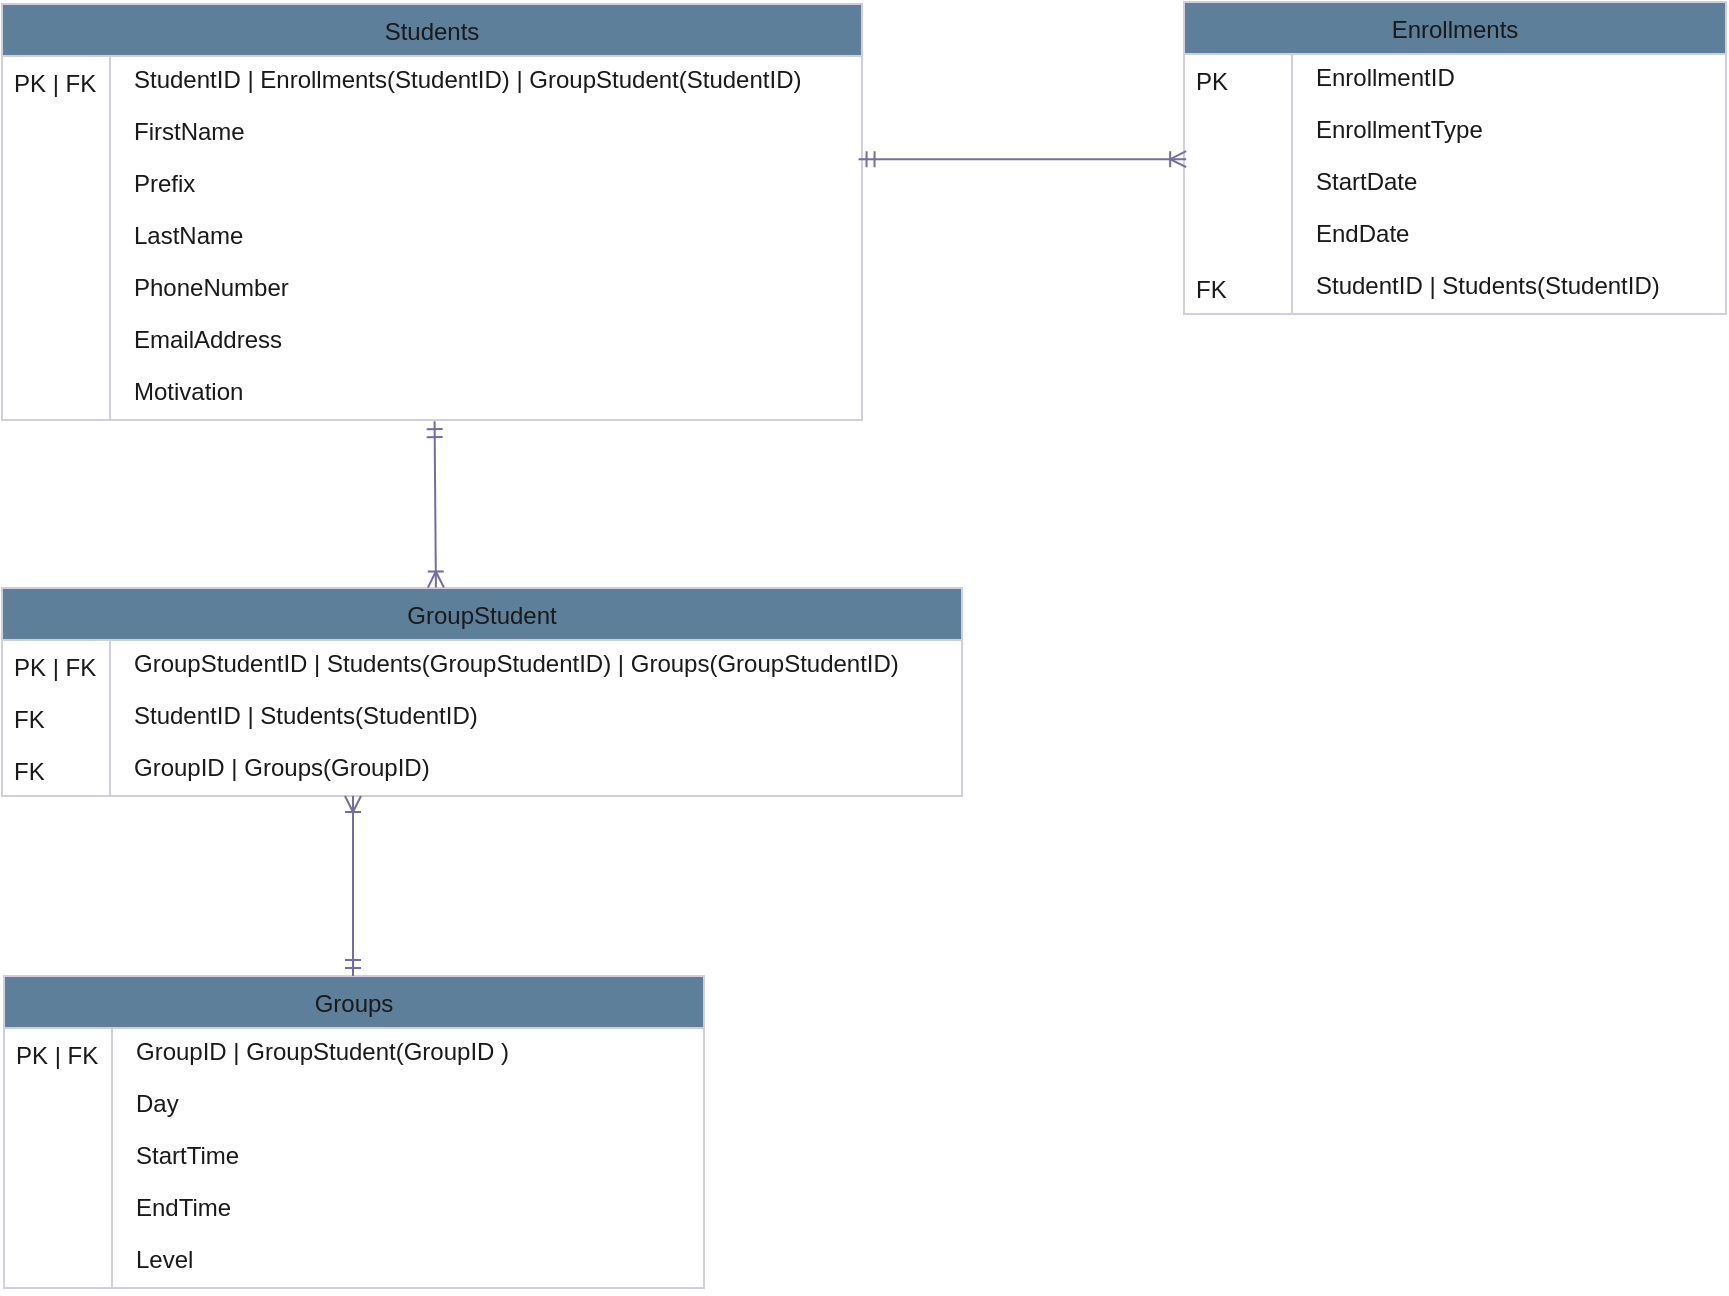 <mxfile version="23.0.2" type="device">
  <diagram name="Page-1" id="3tCmeHGa7XoWtMo1TLxY">
    <mxGraphModel dx="1290" dy="621" grid="1" gridSize="10" guides="1" tooltips="1" connect="1" arrows="1" fold="1" page="1" pageScale="1" pageWidth="1654" pageHeight="2336" math="0" shadow="0">
      <root>
        <mxCell id="0" />
        <mxCell id="1" parent="0" />
        <mxCell id="J7hr1rOTSXfsghfXcAeC-209" value="Students" style="swimlane;fontStyle=0;childLayout=stackLayout;horizontal=1;startSize=26;fillColor=#5D7F99;horizontalStack=0;resizeParent=1;resizeLast=0;collapsible=1;marginBottom=0;swimlaneFillColor=default;align=center;labelBackgroundColor=none;strokeColor=#D0CEE2;fontColor=#1A1A1A;" vertex="1" parent="1">
          <mxGeometry x="40" y="40" width="430" height="208" as="geometry" />
        </mxCell>
        <mxCell id="J7hr1rOTSXfsghfXcAeC-210" value="StudentID | Enrollments(StudentID) | GroupStudent(StudentID)" style="shape=partialRectangle;top=0;left=0;right=0;bottom=0;align=left;verticalAlign=top;spacingTop=-2;fillColor=none;spacingLeft=64;spacingRight=4;overflow=hidden;rotatable=0;points=[[0,0.5],[1,0.5]];portConstraint=eastwest;dropTarget=0;labelBackgroundColor=none;strokeColor=#D0CEE2;fontColor=#1A1A1A;" vertex="1" parent="J7hr1rOTSXfsghfXcAeC-209">
          <mxGeometry y="26" width="430" height="26" as="geometry" />
        </mxCell>
        <mxCell id="J7hr1rOTSXfsghfXcAeC-211" value="PK | FK" style="shape=partialRectangle;top=0;left=0;bottom=0;fillColor=none;align=left;verticalAlign=middle;spacingLeft=4;spacingRight=4;overflow=hidden;rotatable=180;points=[];portConstraint=eastwest;part=1;labelBackgroundColor=none;strokeColor=#D0CEE2;fontColor=#1A1A1A;" vertex="1" connectable="0" parent="J7hr1rOTSXfsghfXcAeC-210">
          <mxGeometry width="54" height="26" as="geometry" />
        </mxCell>
        <mxCell id="J7hr1rOTSXfsghfXcAeC-212" value="FirstName" style="shape=partialRectangle;top=0;left=0;right=0;bottom=0;align=left;verticalAlign=top;spacingTop=-2;fillColor=none;spacingLeft=64;spacingRight=4;overflow=hidden;rotatable=0;points=[[0,0.5],[1,0.5]];portConstraint=eastwest;dropTarget=0;labelBackgroundColor=none;strokeColor=#D0CEE2;fontColor=#1A1A1A;" vertex="1" parent="J7hr1rOTSXfsghfXcAeC-209">
          <mxGeometry y="52" width="430" height="26" as="geometry" />
        </mxCell>
        <mxCell id="J7hr1rOTSXfsghfXcAeC-213" value="" style="shape=partialRectangle;top=0;left=0;bottom=0;fillColor=none;align=left;verticalAlign=middle;spacingLeft=4;spacingRight=4;overflow=hidden;rotatable=180;points=[];portConstraint=eastwest;part=1;labelBackgroundColor=none;strokeColor=#D0CEE2;fontColor=#1A1A1A;" vertex="1" connectable="0" parent="J7hr1rOTSXfsghfXcAeC-212">
          <mxGeometry width="54" height="26" as="geometry" />
        </mxCell>
        <mxCell id="J7hr1rOTSXfsghfXcAeC-214" value="Prefix" style="shape=partialRectangle;top=0;left=0;right=0;bottom=0;align=left;verticalAlign=top;spacingTop=-2;fillColor=none;spacingLeft=64;spacingRight=4;overflow=hidden;rotatable=0;points=[[0,0.5],[1,0.5]];portConstraint=eastwest;dropTarget=0;labelBackgroundColor=none;strokeColor=#D0CEE2;fontColor=#1A1A1A;" vertex="1" parent="J7hr1rOTSXfsghfXcAeC-209">
          <mxGeometry y="78" width="430" height="26" as="geometry" />
        </mxCell>
        <mxCell id="J7hr1rOTSXfsghfXcAeC-215" value="" style="shape=partialRectangle;top=0;left=0;bottom=0;fillColor=none;align=left;verticalAlign=middle;spacingLeft=4;spacingRight=4;overflow=hidden;rotatable=180;points=[];portConstraint=eastwest;part=1;labelBackgroundColor=none;strokeColor=#D0CEE2;fontColor=#1A1A1A;" vertex="1" connectable="0" parent="J7hr1rOTSXfsghfXcAeC-214">
          <mxGeometry width="54" height="26" as="geometry" />
        </mxCell>
        <mxCell id="J7hr1rOTSXfsghfXcAeC-216" value="LastName" style="shape=partialRectangle;top=0;left=0;right=0;bottom=0;align=left;verticalAlign=top;spacingTop=-2;fillColor=none;spacingLeft=64;spacingRight=4;overflow=hidden;rotatable=0;points=[[0,0.5],[1,0.5]];portConstraint=eastwest;dropTarget=0;labelBackgroundColor=none;strokeColor=#D0CEE2;fontColor=#1A1A1A;" vertex="1" parent="J7hr1rOTSXfsghfXcAeC-209">
          <mxGeometry y="104" width="430" height="26" as="geometry" />
        </mxCell>
        <mxCell id="J7hr1rOTSXfsghfXcAeC-217" value="" style="shape=partialRectangle;top=0;left=0;bottom=0;fillColor=none;align=left;verticalAlign=middle;spacingLeft=4;spacingRight=4;overflow=hidden;rotatable=180;points=[];portConstraint=eastwest;part=1;labelBackgroundColor=none;strokeColor=#D0CEE2;fontColor=#1A1A1A;" vertex="1" connectable="0" parent="J7hr1rOTSXfsghfXcAeC-216">
          <mxGeometry width="54" height="26" as="geometry" />
        </mxCell>
        <mxCell id="J7hr1rOTSXfsghfXcAeC-218" value="PhoneNumber" style="shape=partialRectangle;top=0;left=0;right=0;bottom=0;align=left;verticalAlign=top;spacingTop=-2;fillColor=none;spacingLeft=64;spacingRight=4;overflow=hidden;rotatable=0;points=[[0,0.5],[1,0.5]];portConstraint=eastwest;dropTarget=0;labelBackgroundColor=none;strokeColor=#D0CEE2;fontColor=#1A1A1A;" vertex="1" parent="J7hr1rOTSXfsghfXcAeC-209">
          <mxGeometry y="130" width="430" height="26" as="geometry" />
        </mxCell>
        <mxCell id="J7hr1rOTSXfsghfXcAeC-219" value="" style="shape=partialRectangle;top=0;left=0;bottom=0;fillColor=none;align=left;verticalAlign=middle;spacingLeft=4;spacingRight=4;overflow=hidden;rotatable=180;points=[];portConstraint=eastwest;part=1;labelBackgroundColor=none;strokeColor=#D0CEE2;fontColor=#1A1A1A;" vertex="1" connectable="0" parent="J7hr1rOTSXfsghfXcAeC-218">
          <mxGeometry width="54" height="26" as="geometry" />
        </mxCell>
        <mxCell id="J7hr1rOTSXfsghfXcAeC-220" value="EmailAddress" style="shape=partialRectangle;top=0;left=0;right=0;bottom=0;align=left;verticalAlign=top;spacingTop=-2;fillColor=none;spacingLeft=64;spacingRight=4;overflow=hidden;rotatable=0;points=[[0,0.5],[1,0.5]];portConstraint=eastwest;dropTarget=0;labelBackgroundColor=none;strokeColor=#D0CEE2;fontColor=#1A1A1A;" vertex="1" parent="J7hr1rOTSXfsghfXcAeC-209">
          <mxGeometry y="156" width="430" height="26" as="geometry" />
        </mxCell>
        <mxCell id="J7hr1rOTSXfsghfXcAeC-221" value="" style="shape=partialRectangle;top=0;left=0;bottom=0;fillColor=none;align=left;verticalAlign=middle;spacingLeft=4;spacingRight=4;overflow=hidden;rotatable=180;points=[];portConstraint=eastwest;part=1;labelBackgroundColor=none;strokeColor=#D0CEE2;fontColor=#1A1A1A;" vertex="1" connectable="0" parent="J7hr1rOTSXfsghfXcAeC-220">
          <mxGeometry width="54" height="26" as="geometry" />
        </mxCell>
        <mxCell id="J7hr1rOTSXfsghfXcAeC-314" value="Motivation" style="shape=partialRectangle;top=0;left=0;right=0;bottom=0;align=left;verticalAlign=top;spacingTop=-2;fillColor=none;spacingLeft=64;spacingRight=4;overflow=hidden;rotatable=0;points=[[0,0.5],[1,0.5]];portConstraint=eastwest;dropTarget=0;labelBackgroundColor=none;strokeColor=#D0CEE2;fontColor=#1A1A1A;" vertex="1" parent="J7hr1rOTSXfsghfXcAeC-209">
          <mxGeometry y="182" width="430" height="26" as="geometry" />
        </mxCell>
        <mxCell id="J7hr1rOTSXfsghfXcAeC-315" value="" style="shape=partialRectangle;top=0;left=0;bottom=0;fillColor=none;align=left;verticalAlign=middle;spacingLeft=4;spacingRight=4;overflow=hidden;rotatable=180;points=[];portConstraint=eastwest;part=1;labelBackgroundColor=none;strokeColor=#D0CEE2;fontColor=#1A1A1A;" vertex="1" connectable="0" parent="J7hr1rOTSXfsghfXcAeC-314">
          <mxGeometry width="54" height="26" as="geometry" />
        </mxCell>
        <mxCell id="J7hr1rOTSXfsghfXcAeC-226" value="Enrollments" style="swimlane;fontStyle=0;childLayout=stackLayout;horizontal=1;startSize=26;fillColor=#5D7F99;horizontalStack=0;resizeParent=1;resizeLast=0;collapsible=1;marginBottom=0;swimlaneFillColor=default;align=center;labelBackgroundColor=none;strokeColor=#D0CEE2;fontColor=#1A1A1A;" vertex="1" parent="1">
          <mxGeometry x="631" y="39" width="271" height="156" as="geometry" />
        </mxCell>
        <mxCell id="J7hr1rOTSXfsghfXcAeC-227" value="EnrollmentID" style="shape=partialRectangle;top=0;left=0;right=0;bottom=0;align=left;verticalAlign=top;spacingTop=-2;fillColor=none;spacingLeft=64;spacingRight=4;overflow=hidden;rotatable=0;points=[[0,0.5],[1,0.5]];portConstraint=eastwest;dropTarget=0;labelBackgroundColor=none;strokeColor=#D0CEE2;fontColor=#1A1A1A;" vertex="1" parent="J7hr1rOTSXfsghfXcAeC-226">
          <mxGeometry y="26" width="271" height="26" as="geometry" />
        </mxCell>
        <mxCell id="J7hr1rOTSXfsghfXcAeC-228" value="PK" style="shape=partialRectangle;top=0;left=0;bottom=0;fillColor=none;align=left;verticalAlign=middle;spacingLeft=4;spacingRight=4;overflow=hidden;rotatable=180;points=[];portConstraint=eastwest;part=1;labelBackgroundColor=none;strokeColor=#D0CEE2;fontColor=#1A1A1A;" vertex="1" connectable="0" parent="J7hr1rOTSXfsghfXcAeC-227">
          <mxGeometry width="54" height="26" as="geometry" />
        </mxCell>
        <mxCell id="J7hr1rOTSXfsghfXcAeC-229" value="EnrollmentType" style="shape=partialRectangle;top=0;left=0;right=0;bottom=0;align=left;verticalAlign=top;spacingTop=-2;fillColor=none;spacingLeft=64;spacingRight=4;overflow=hidden;rotatable=0;points=[[0,0.5],[1,0.5]];portConstraint=eastwest;dropTarget=0;labelBackgroundColor=none;strokeColor=#D0CEE2;fontColor=#1A1A1A;" vertex="1" parent="J7hr1rOTSXfsghfXcAeC-226">
          <mxGeometry y="52" width="271" height="26" as="geometry" />
        </mxCell>
        <mxCell id="J7hr1rOTSXfsghfXcAeC-230" value="" style="shape=partialRectangle;top=0;left=0;bottom=0;fillColor=none;align=left;verticalAlign=middle;spacingLeft=4;spacingRight=4;overflow=hidden;rotatable=180;points=[];portConstraint=eastwest;part=1;labelBackgroundColor=none;strokeColor=#D0CEE2;fontColor=#1A1A1A;" vertex="1" connectable="0" parent="J7hr1rOTSXfsghfXcAeC-229">
          <mxGeometry width="54" height="26" as="geometry" />
        </mxCell>
        <mxCell id="J7hr1rOTSXfsghfXcAeC-231" value="StartDate" style="shape=partialRectangle;top=0;left=0;right=0;bottom=0;align=left;verticalAlign=top;spacingTop=-2;fillColor=none;spacingLeft=64;spacingRight=4;overflow=hidden;rotatable=0;points=[[0,0.5],[1,0.5]];portConstraint=eastwest;dropTarget=0;labelBackgroundColor=none;strokeColor=#D0CEE2;fontColor=#1A1A1A;" vertex="1" parent="J7hr1rOTSXfsghfXcAeC-226">
          <mxGeometry y="78" width="271" height="26" as="geometry" />
        </mxCell>
        <mxCell id="J7hr1rOTSXfsghfXcAeC-232" value="" style="shape=partialRectangle;top=0;left=0;bottom=0;fillColor=none;align=left;verticalAlign=middle;spacingLeft=4;spacingRight=4;overflow=hidden;rotatable=180;points=[];portConstraint=eastwest;part=1;labelBackgroundColor=none;strokeColor=#D0CEE2;fontColor=#1A1A1A;" vertex="1" connectable="0" parent="J7hr1rOTSXfsghfXcAeC-231">
          <mxGeometry width="54" height="26" as="geometry" />
        </mxCell>
        <mxCell id="J7hr1rOTSXfsghfXcAeC-233" value="EndDate" style="shape=partialRectangle;top=0;left=0;right=0;bottom=0;align=left;verticalAlign=top;spacingTop=-2;fillColor=none;spacingLeft=64;spacingRight=4;overflow=hidden;rotatable=0;points=[[0,0.5],[1,0.5]];portConstraint=eastwest;dropTarget=0;labelBackgroundColor=none;strokeColor=#D0CEE2;fontColor=#1A1A1A;" vertex="1" parent="J7hr1rOTSXfsghfXcAeC-226">
          <mxGeometry y="104" width="271" height="26" as="geometry" />
        </mxCell>
        <mxCell id="J7hr1rOTSXfsghfXcAeC-234" value="" style="shape=partialRectangle;top=0;left=0;bottom=0;fillColor=none;align=left;verticalAlign=middle;spacingLeft=4;spacingRight=4;overflow=hidden;rotatable=180;points=[];portConstraint=eastwest;part=1;labelBackgroundColor=none;strokeColor=#D0CEE2;fontColor=#1A1A1A;" vertex="1" connectable="0" parent="J7hr1rOTSXfsghfXcAeC-233">
          <mxGeometry width="54" height="26" as="geometry" />
        </mxCell>
        <mxCell id="J7hr1rOTSXfsghfXcAeC-235" value="StudentID | Students(StudentID)" style="shape=partialRectangle;top=0;left=0;right=0;bottom=0;align=left;verticalAlign=top;spacingTop=-2;fillColor=none;spacingLeft=64;spacingRight=4;overflow=hidden;rotatable=0;points=[[0,0.5],[1,0.5]];portConstraint=eastwest;dropTarget=0;labelBackgroundColor=none;strokeColor=#D0CEE2;fontColor=#1A1A1A;" vertex="1" parent="J7hr1rOTSXfsghfXcAeC-226">
          <mxGeometry y="130" width="271" height="26" as="geometry" />
        </mxCell>
        <mxCell id="J7hr1rOTSXfsghfXcAeC-236" value="FK" style="shape=partialRectangle;top=0;left=0;bottom=0;fillColor=none;align=left;verticalAlign=middle;spacingLeft=4;spacingRight=4;overflow=hidden;rotatable=180;points=[];portConstraint=eastwest;part=1;labelBackgroundColor=none;strokeColor=#D0CEE2;fontColor=#1A1A1A;" vertex="1" connectable="0" parent="J7hr1rOTSXfsghfXcAeC-235">
          <mxGeometry width="54" height="26" as="geometry" />
        </mxCell>
        <mxCell id="J7hr1rOTSXfsghfXcAeC-237" value="Groups" style="swimlane;fontStyle=0;childLayout=stackLayout;horizontal=1;startSize=26;fillColor=#5D7F99;horizontalStack=0;resizeParent=1;resizeLast=0;collapsible=1;marginBottom=0;swimlaneFillColor=default;align=center;labelBackgroundColor=none;strokeColor=#D0CEE2;fontColor=#1A1A1A;" vertex="1" parent="1">
          <mxGeometry x="41" y="526" width="350" height="156" as="geometry" />
        </mxCell>
        <mxCell id="J7hr1rOTSXfsghfXcAeC-238" value="GroupID | GroupStudent(GroupID )" style="shape=partialRectangle;top=0;left=0;right=0;bottom=0;align=left;verticalAlign=top;spacingTop=-2;fillColor=none;spacingLeft=64;spacingRight=4;overflow=hidden;rotatable=0;points=[[0,0.5],[1,0.5]];portConstraint=eastwest;dropTarget=0;labelBackgroundColor=none;strokeColor=#D0CEE2;fontColor=#1A1A1A;" vertex="1" parent="J7hr1rOTSXfsghfXcAeC-237">
          <mxGeometry y="26" width="350" height="26" as="geometry" />
        </mxCell>
        <mxCell id="J7hr1rOTSXfsghfXcAeC-239" value="PK | FK" style="shape=partialRectangle;top=0;left=0;bottom=0;fillColor=none;align=left;verticalAlign=middle;spacingLeft=4;spacingRight=4;overflow=hidden;rotatable=180;points=[];portConstraint=eastwest;part=1;labelBackgroundColor=none;strokeColor=#D0CEE2;fontColor=#1A1A1A;" vertex="1" connectable="0" parent="J7hr1rOTSXfsghfXcAeC-238">
          <mxGeometry width="54" height="26" as="geometry" />
        </mxCell>
        <mxCell id="J7hr1rOTSXfsghfXcAeC-240" value="Day" style="shape=partialRectangle;top=0;left=0;right=0;bottom=0;align=left;verticalAlign=top;spacingTop=-2;fillColor=none;spacingLeft=64;spacingRight=4;overflow=hidden;rotatable=0;points=[[0,0.5],[1,0.5]];portConstraint=eastwest;dropTarget=0;labelBackgroundColor=none;strokeColor=#D0CEE2;fontColor=#1A1A1A;" vertex="1" parent="J7hr1rOTSXfsghfXcAeC-237">
          <mxGeometry y="52" width="350" height="26" as="geometry" />
        </mxCell>
        <mxCell id="J7hr1rOTSXfsghfXcAeC-241" value="" style="shape=partialRectangle;top=0;left=0;bottom=0;fillColor=none;align=left;verticalAlign=middle;spacingLeft=4;spacingRight=4;overflow=hidden;rotatable=180;points=[];portConstraint=eastwest;part=1;labelBackgroundColor=none;strokeColor=#D0CEE2;fontColor=#1A1A1A;" vertex="1" connectable="0" parent="J7hr1rOTSXfsghfXcAeC-240">
          <mxGeometry width="54" height="26" as="geometry" />
        </mxCell>
        <mxCell id="J7hr1rOTSXfsghfXcAeC-242" value="StartTime" style="shape=partialRectangle;top=0;left=0;right=0;bottom=0;align=left;verticalAlign=top;spacingTop=-2;fillColor=none;spacingLeft=64;spacingRight=4;overflow=hidden;rotatable=0;points=[[0,0.5],[1,0.5]];portConstraint=eastwest;dropTarget=0;labelBackgroundColor=none;strokeColor=#D0CEE2;fontColor=#1A1A1A;" vertex="1" parent="J7hr1rOTSXfsghfXcAeC-237">
          <mxGeometry y="78" width="350" height="26" as="geometry" />
        </mxCell>
        <mxCell id="J7hr1rOTSXfsghfXcAeC-243" value="" style="shape=partialRectangle;top=0;left=0;bottom=0;fillColor=none;align=left;verticalAlign=middle;spacingLeft=4;spacingRight=4;overflow=hidden;rotatable=180;points=[];portConstraint=eastwest;part=1;labelBackgroundColor=none;strokeColor=#D0CEE2;fontColor=#1A1A1A;" vertex="1" connectable="0" parent="J7hr1rOTSXfsghfXcAeC-242">
          <mxGeometry width="54" height="26" as="geometry" />
        </mxCell>
        <mxCell id="J7hr1rOTSXfsghfXcAeC-318" value="EndTime" style="shape=partialRectangle;top=0;left=0;right=0;bottom=0;align=left;verticalAlign=top;spacingTop=-2;fillColor=none;spacingLeft=64;spacingRight=4;overflow=hidden;rotatable=0;points=[[0,0.5],[1,0.5]];portConstraint=eastwest;dropTarget=0;labelBackgroundColor=none;strokeColor=#D0CEE2;fontColor=#1A1A1A;" vertex="1" parent="J7hr1rOTSXfsghfXcAeC-237">
          <mxGeometry y="104" width="350" height="26" as="geometry" />
        </mxCell>
        <mxCell id="J7hr1rOTSXfsghfXcAeC-319" value="" style="shape=partialRectangle;top=0;left=0;bottom=0;fillColor=none;align=left;verticalAlign=middle;spacingLeft=4;spacingRight=4;overflow=hidden;rotatable=180;points=[];portConstraint=eastwest;part=1;labelBackgroundColor=none;strokeColor=#D0CEE2;fontColor=#1A1A1A;" vertex="1" connectable="0" parent="J7hr1rOTSXfsghfXcAeC-318">
          <mxGeometry width="54" height="26" as="geometry" />
        </mxCell>
        <mxCell id="J7hr1rOTSXfsghfXcAeC-322" value="Level" style="shape=partialRectangle;top=0;left=0;right=0;bottom=0;align=left;verticalAlign=top;spacingTop=-2;fillColor=none;spacingLeft=64;spacingRight=4;overflow=hidden;rotatable=0;points=[[0,0.5],[1,0.5]];portConstraint=eastwest;dropTarget=0;labelBackgroundColor=none;strokeColor=#D0CEE2;fontColor=#1A1A1A;" vertex="1" parent="J7hr1rOTSXfsghfXcAeC-237">
          <mxGeometry y="130" width="350" height="26" as="geometry" />
        </mxCell>
        <mxCell id="J7hr1rOTSXfsghfXcAeC-323" value="" style="shape=partialRectangle;top=0;left=0;bottom=0;fillColor=none;align=left;verticalAlign=middle;spacingLeft=4;spacingRight=4;overflow=hidden;rotatable=180;points=[];portConstraint=eastwest;part=1;labelBackgroundColor=none;strokeColor=#D0CEE2;fontColor=#1A1A1A;" vertex="1" connectable="0" parent="J7hr1rOTSXfsghfXcAeC-322">
          <mxGeometry width="54" height="26" as="geometry" />
        </mxCell>
        <mxCell id="J7hr1rOTSXfsghfXcAeC-290" value="" style="fontSize=12;html=1;endArrow=ERoneToMany;startArrow=ERmandOne;rounded=0;strokeColor=#736CA8;fontColor=#1A1A1A;exitX=0.996;exitY=-0.015;exitDx=0;exitDy=0;entryX=0.004;entryY=0.023;entryDx=0;entryDy=0;entryPerimeter=0;exitPerimeter=0;" edge="1" parent="1" source="J7hr1rOTSXfsghfXcAeC-214" target="J7hr1rOTSXfsghfXcAeC-231">
          <mxGeometry width="100" height="100" relative="1" as="geometry">
            <mxPoint x="610" y="410" as="sourcePoint" />
            <mxPoint x="710" y="310" as="targetPoint" />
          </mxGeometry>
        </mxCell>
        <mxCell id="J7hr1rOTSXfsghfXcAeC-293" value="GroupStudent" style="swimlane;fontStyle=0;childLayout=stackLayout;horizontal=1;startSize=26;fillColor=#5D7F99;horizontalStack=0;resizeParent=1;resizeLast=0;collapsible=1;marginBottom=0;swimlaneFillColor=default;align=center;labelBackgroundColor=none;strokeColor=#D0CEE2;fontColor=#1A1A1A;" vertex="1" parent="1">
          <mxGeometry x="40" y="332" width="480" height="104" as="geometry" />
        </mxCell>
        <mxCell id="J7hr1rOTSXfsghfXcAeC-294" value="GroupStudentID | Students(GroupStudentID) | Groups(GroupStudentID)" style="shape=partialRectangle;top=0;left=0;right=0;bottom=0;align=left;verticalAlign=top;spacingTop=-2;fillColor=none;spacingLeft=64;spacingRight=4;overflow=hidden;rotatable=0;points=[[0,0.5],[1,0.5]];portConstraint=eastwest;dropTarget=0;labelBackgroundColor=none;strokeColor=#D0CEE2;fontColor=#1A1A1A;" vertex="1" parent="J7hr1rOTSXfsghfXcAeC-293">
          <mxGeometry y="26" width="480" height="26" as="geometry" />
        </mxCell>
        <mxCell id="J7hr1rOTSXfsghfXcAeC-295" value="PK | FK" style="shape=partialRectangle;top=0;left=0;bottom=0;fillColor=none;align=left;verticalAlign=middle;spacingLeft=4;spacingRight=4;overflow=hidden;rotatable=180;points=[];portConstraint=eastwest;part=1;labelBackgroundColor=none;strokeColor=#D0CEE2;fontColor=#1A1A1A;" vertex="1" connectable="0" parent="J7hr1rOTSXfsghfXcAeC-294">
          <mxGeometry width="54" height="26" as="geometry" />
        </mxCell>
        <mxCell id="J7hr1rOTSXfsghfXcAeC-296" value="StudentID | Students(StudentID)" style="shape=partialRectangle;top=0;left=0;right=0;bottom=0;align=left;verticalAlign=top;spacingTop=-2;fillColor=none;spacingLeft=64;spacingRight=4;overflow=hidden;rotatable=0;points=[[0,0.5],[1,0.5]];portConstraint=eastwest;dropTarget=0;labelBackgroundColor=none;strokeColor=#D0CEE2;fontColor=#1A1A1A;" vertex="1" parent="J7hr1rOTSXfsghfXcAeC-293">
          <mxGeometry y="52" width="480" height="26" as="geometry" />
        </mxCell>
        <mxCell id="J7hr1rOTSXfsghfXcAeC-297" value="FK" style="shape=partialRectangle;top=0;left=0;bottom=0;fillColor=none;align=left;verticalAlign=middle;spacingLeft=4;spacingRight=4;overflow=hidden;rotatable=180;points=[];portConstraint=eastwest;part=1;labelBackgroundColor=none;strokeColor=#D0CEE2;fontColor=#1A1A1A;" vertex="1" connectable="0" parent="J7hr1rOTSXfsghfXcAeC-296">
          <mxGeometry width="54" height="26" as="geometry" />
        </mxCell>
        <mxCell id="J7hr1rOTSXfsghfXcAeC-312" value="GroupID | Groups(GroupID)" style="shape=partialRectangle;top=0;left=0;right=0;bottom=0;align=left;verticalAlign=top;spacingTop=-2;fillColor=none;spacingLeft=64;spacingRight=4;overflow=hidden;rotatable=0;points=[[0,0.5],[1,0.5]];portConstraint=eastwest;dropTarget=0;labelBackgroundColor=none;strokeColor=#D0CEE2;fontColor=#1A1A1A;" vertex="1" parent="J7hr1rOTSXfsghfXcAeC-293">
          <mxGeometry y="78" width="480" height="26" as="geometry" />
        </mxCell>
        <mxCell id="J7hr1rOTSXfsghfXcAeC-313" value="FK" style="shape=partialRectangle;top=0;left=0;bottom=0;fillColor=none;align=left;verticalAlign=middle;spacingLeft=4;spacingRight=4;overflow=hidden;rotatable=180;points=[];portConstraint=eastwest;part=1;labelBackgroundColor=none;strokeColor=#D0CEE2;fontColor=#1A1A1A;" vertex="1" connectable="0" parent="J7hr1rOTSXfsghfXcAeC-312">
          <mxGeometry width="54" height="26" as="geometry" />
        </mxCell>
        <mxCell id="J7hr1rOTSXfsghfXcAeC-305" style="edgeStyle=orthogonalEdgeStyle;rounded=0;orthogonalLoop=1;jettySize=auto;html=1;exitX=1;exitY=0.5;exitDx=0;exitDy=0;strokeColor=#736CA8;fontColor=#1A1A1A;" edge="1" parent="J7hr1rOTSXfsghfXcAeC-293">
          <mxGeometry relative="1" as="geometry">
            <mxPoint x="480" y="91" as="sourcePoint" />
            <mxPoint x="480" y="91" as="targetPoint" />
          </mxGeometry>
        </mxCell>
        <mxCell id="J7hr1rOTSXfsghfXcAeC-320" value="" style="fontSize=12;html=1;endArrow=ERoneToMany;startArrow=ERmandOne;rounded=0;strokeColor=#736CA8;fontColor=#1A1A1A;exitX=0.503;exitY=1.215;exitDx=0;exitDy=0;entryX=0.452;entryY=-0.031;entryDx=0;entryDy=0;entryPerimeter=0;exitPerimeter=0;" edge="1" parent="1">
          <mxGeometry width="100" height="100" relative="1" as="geometry">
            <mxPoint x="256.29" y="248.59" as="sourcePoint" />
            <mxPoint x="256.96" y="331.776" as="targetPoint" />
          </mxGeometry>
        </mxCell>
        <mxCell id="J7hr1rOTSXfsghfXcAeC-321" value="" style="fontSize=12;html=1;endArrow=ERoneToMany;startArrow=ERmandOne;rounded=0;strokeColor=#736CA8;fontColor=#1A1A1A;entryX=0.452;entryY=-0.031;entryDx=0;entryDy=0;entryPerimeter=0;" edge="1" parent="1">
          <mxGeometry width="100" height="100" relative="1" as="geometry">
            <mxPoint x="215.5" y="526" as="sourcePoint" />
            <mxPoint x="215.5" y="435.996" as="targetPoint" />
          </mxGeometry>
        </mxCell>
      </root>
    </mxGraphModel>
  </diagram>
</mxfile>
